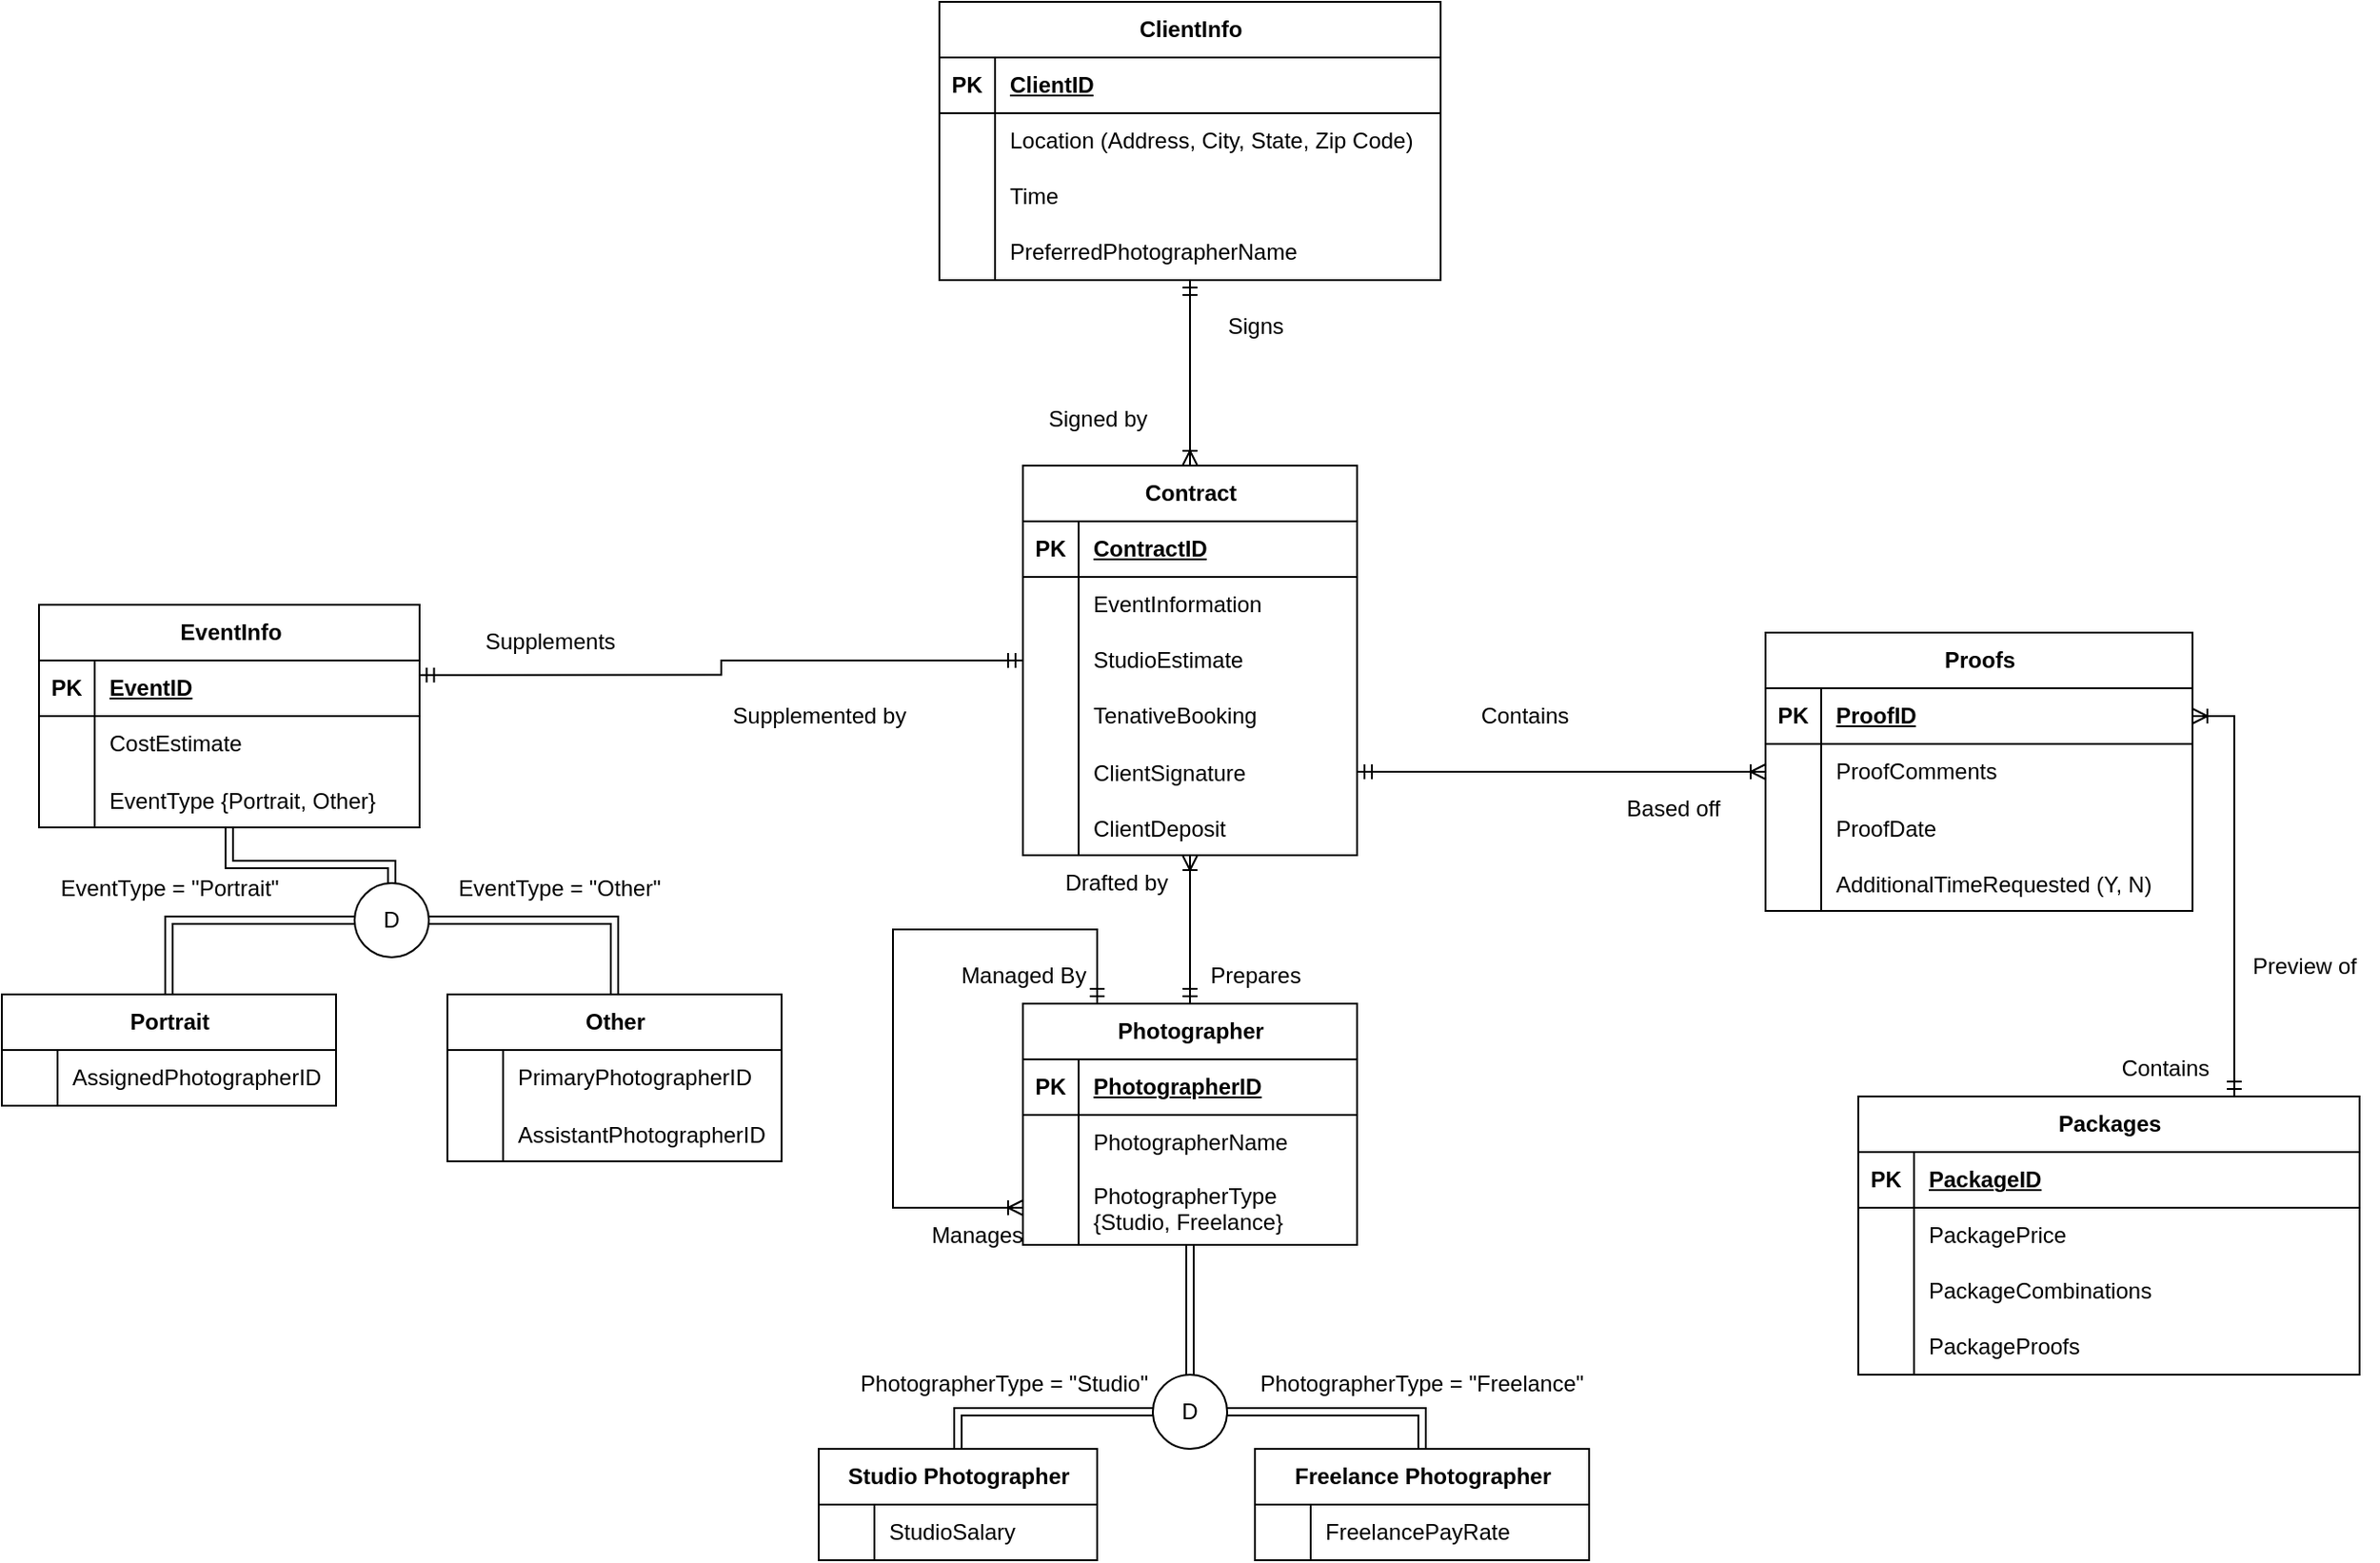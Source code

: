 <mxfile version="22.0.8" type="device">
  <diagram id="R2lEEEUBdFMjLlhIrx00" name="Page-1">
    <mxGraphModel dx="1644" dy="470" grid="1" gridSize="10" guides="1" tooltips="1" connect="1" arrows="1" fold="1" page="1" pageScale="1" pageWidth="850" pageHeight="1100" math="0" shadow="0" extFonts="Permanent Marker^https://fonts.googleapis.com/css?family=Permanent+Marker">
      <root>
        <mxCell id="0" />
        <mxCell id="1" parent="0" />
        <mxCell id="fItaYnW44eBXd6MHETci-73" style="edgeStyle=orthogonalEdgeStyle;rounded=0;orthogonalLoop=1;jettySize=auto;html=1;startArrow=ERmandOne;startFill=0;endArrow=ERoneToMany;endFill=0;entryX=0.5;entryY=0;entryDx=0;entryDy=0;" parent="1" source="s_wbwFbU9WAqDMkrpEAG-1" target="McvcagBSjb_yQMTcvdrR-1" edge="1">
          <mxGeometry relative="1" as="geometry">
            <mxPoint x="300" y="220" as="targetPoint" />
          </mxGeometry>
        </mxCell>
        <mxCell id="s_wbwFbU9WAqDMkrpEAG-1" value="ClientInfo" style="shape=table;startSize=30;container=1;collapsible=1;childLayout=tableLayout;fixedRows=1;rowLines=0;fontStyle=1;align=center;resizeLast=1;html=1;" parent="1" vertex="1">
          <mxGeometry x="75" y="10" width="270" height="150" as="geometry" />
        </mxCell>
        <mxCell id="s_wbwFbU9WAqDMkrpEAG-2" value="" style="shape=tableRow;horizontal=0;startSize=0;swimlaneHead=0;swimlaneBody=0;fillColor=none;collapsible=0;dropTarget=0;points=[[0,0.5],[1,0.5]];portConstraint=eastwest;top=0;left=0;right=0;bottom=1;" parent="s_wbwFbU9WAqDMkrpEAG-1" vertex="1">
          <mxGeometry y="30" width="270" height="30" as="geometry" />
        </mxCell>
        <mxCell id="s_wbwFbU9WAqDMkrpEAG-3" value="PK" style="shape=partialRectangle;connectable=0;fillColor=none;top=0;left=0;bottom=0;right=0;fontStyle=1;overflow=hidden;whiteSpace=wrap;html=1;" parent="s_wbwFbU9WAqDMkrpEAG-2" vertex="1">
          <mxGeometry width="30" height="30" as="geometry">
            <mxRectangle width="30" height="30" as="alternateBounds" />
          </mxGeometry>
        </mxCell>
        <mxCell id="s_wbwFbU9WAqDMkrpEAG-4" value="ClientID" style="shape=partialRectangle;connectable=0;fillColor=none;top=0;left=0;bottom=0;right=0;align=left;spacingLeft=6;fontStyle=5;overflow=hidden;whiteSpace=wrap;html=1;" parent="s_wbwFbU9WAqDMkrpEAG-2" vertex="1">
          <mxGeometry x="30" width="240" height="30" as="geometry">
            <mxRectangle width="240" height="30" as="alternateBounds" />
          </mxGeometry>
        </mxCell>
        <mxCell id="s_wbwFbU9WAqDMkrpEAG-5" value="" style="shape=tableRow;horizontal=0;startSize=0;swimlaneHead=0;swimlaneBody=0;fillColor=none;collapsible=0;dropTarget=0;points=[[0,0.5],[1,0.5]];portConstraint=eastwest;top=0;left=0;right=0;bottom=0;" parent="s_wbwFbU9WAqDMkrpEAG-1" vertex="1">
          <mxGeometry y="60" width="270" height="30" as="geometry" />
        </mxCell>
        <mxCell id="s_wbwFbU9WAqDMkrpEAG-6" value="" style="shape=partialRectangle;connectable=0;fillColor=none;top=0;left=0;bottom=0;right=0;editable=1;overflow=hidden;whiteSpace=wrap;html=1;" parent="s_wbwFbU9WAqDMkrpEAG-5" vertex="1">
          <mxGeometry width="30" height="30" as="geometry">
            <mxRectangle width="30" height="30" as="alternateBounds" />
          </mxGeometry>
        </mxCell>
        <mxCell id="s_wbwFbU9WAqDMkrpEAG-7" value="Location (Address, City, State, Zip Code)" style="shape=partialRectangle;connectable=0;fillColor=none;top=0;left=0;bottom=0;right=0;align=left;spacingLeft=6;overflow=hidden;whiteSpace=wrap;html=1;" parent="s_wbwFbU9WAqDMkrpEAG-5" vertex="1">
          <mxGeometry x="30" width="240" height="30" as="geometry">
            <mxRectangle width="240" height="30" as="alternateBounds" />
          </mxGeometry>
        </mxCell>
        <mxCell id="s_wbwFbU9WAqDMkrpEAG-8" value="" style="shape=tableRow;horizontal=0;startSize=0;swimlaneHead=0;swimlaneBody=0;fillColor=none;collapsible=0;dropTarget=0;points=[[0,0.5],[1,0.5]];portConstraint=eastwest;top=0;left=0;right=0;bottom=0;" parent="s_wbwFbU9WAqDMkrpEAG-1" vertex="1">
          <mxGeometry y="90" width="270" height="30" as="geometry" />
        </mxCell>
        <mxCell id="s_wbwFbU9WAqDMkrpEAG-9" value="" style="shape=partialRectangle;connectable=0;fillColor=none;top=0;left=0;bottom=0;right=0;editable=1;overflow=hidden;whiteSpace=wrap;html=1;" parent="s_wbwFbU9WAqDMkrpEAG-8" vertex="1">
          <mxGeometry width="30" height="30" as="geometry">
            <mxRectangle width="30" height="30" as="alternateBounds" />
          </mxGeometry>
        </mxCell>
        <mxCell id="s_wbwFbU9WAqDMkrpEAG-10" value="Time" style="shape=partialRectangle;connectable=0;fillColor=none;top=0;left=0;bottom=0;right=0;align=left;spacingLeft=6;overflow=hidden;whiteSpace=wrap;html=1;" parent="s_wbwFbU9WAqDMkrpEAG-8" vertex="1">
          <mxGeometry x="30" width="240" height="30" as="geometry">
            <mxRectangle width="240" height="30" as="alternateBounds" />
          </mxGeometry>
        </mxCell>
        <mxCell id="s_wbwFbU9WAqDMkrpEAG-11" value="" style="shape=tableRow;horizontal=0;startSize=0;swimlaneHead=0;swimlaneBody=0;fillColor=none;collapsible=0;dropTarget=0;points=[[0,0.5],[1,0.5]];portConstraint=eastwest;top=0;left=0;right=0;bottom=0;" parent="s_wbwFbU9WAqDMkrpEAG-1" vertex="1">
          <mxGeometry y="120" width="270" height="30" as="geometry" />
        </mxCell>
        <mxCell id="s_wbwFbU9WAqDMkrpEAG-12" value="" style="shape=partialRectangle;connectable=0;fillColor=none;top=0;left=0;bottom=0;right=0;editable=1;overflow=hidden;whiteSpace=wrap;html=1;" parent="s_wbwFbU9WAqDMkrpEAG-11" vertex="1">
          <mxGeometry width="30" height="30" as="geometry">
            <mxRectangle width="30" height="30" as="alternateBounds" />
          </mxGeometry>
        </mxCell>
        <mxCell id="s_wbwFbU9WAqDMkrpEAG-13" value="PreferredPhotographerName" style="shape=partialRectangle;connectable=0;fillColor=none;top=0;left=0;bottom=0;right=0;align=left;spacingLeft=6;overflow=hidden;whiteSpace=wrap;html=1;" parent="s_wbwFbU9WAqDMkrpEAG-11" vertex="1">
          <mxGeometry x="30" width="240" height="30" as="geometry">
            <mxRectangle width="240" height="30" as="alternateBounds" />
          </mxGeometry>
        </mxCell>
        <mxCell id="fItaYnW44eBXd6MHETci-54" style="edgeStyle=orthogonalEdgeStyle;rounded=0;orthogonalLoop=1;jettySize=auto;html=1;entryX=0.5;entryY=0;entryDx=0;entryDy=0;shape=link;" parent="1" source="s_wbwFbU9WAqDMkrpEAG-14" target="fItaYnW44eBXd6MHETci-52" edge="1">
          <mxGeometry relative="1" as="geometry" />
        </mxCell>
        <mxCell id="fItaYnW44eBXd6MHETci-72" style="edgeStyle=orthogonalEdgeStyle;rounded=0;orthogonalLoop=1;jettySize=auto;html=1;exitX=0.5;exitY=0;exitDx=0;exitDy=0;entryX=0.5;entryY=1;entryDx=0;entryDy=0;startArrow=ERmandOne;startFill=0;endArrow=ERoneToMany;endFill=0;" parent="1" source="s_wbwFbU9WAqDMkrpEAG-14" edge="1">
          <mxGeometry relative="1" as="geometry">
            <mxPoint x="210" y="470" as="targetPoint" />
          </mxGeometry>
        </mxCell>
        <mxCell id="s_wbwFbU9WAqDMkrpEAG-14" value="Photographer" style="shape=table;startSize=30;container=1;collapsible=1;childLayout=tableLayout;fixedRows=1;rowLines=0;fontStyle=1;align=center;resizeLast=1;html=1;" parent="1" vertex="1">
          <mxGeometry x="120" y="550" width="180" height="130" as="geometry" />
        </mxCell>
        <mxCell id="s_wbwFbU9WAqDMkrpEAG-15" value="" style="shape=tableRow;horizontal=0;startSize=0;swimlaneHead=0;swimlaneBody=0;fillColor=none;collapsible=0;dropTarget=0;points=[[0,0.5],[1,0.5]];portConstraint=eastwest;top=0;left=0;right=0;bottom=1;" parent="s_wbwFbU9WAqDMkrpEAG-14" vertex="1">
          <mxGeometry y="30" width="180" height="30" as="geometry" />
        </mxCell>
        <mxCell id="s_wbwFbU9WAqDMkrpEAG-16" value="PK" style="shape=partialRectangle;connectable=0;fillColor=none;top=0;left=0;bottom=0;right=0;fontStyle=1;overflow=hidden;whiteSpace=wrap;html=1;" parent="s_wbwFbU9WAqDMkrpEAG-15" vertex="1">
          <mxGeometry width="30" height="30" as="geometry">
            <mxRectangle width="30" height="30" as="alternateBounds" />
          </mxGeometry>
        </mxCell>
        <mxCell id="s_wbwFbU9WAqDMkrpEAG-17" value="PhotographerID" style="shape=partialRectangle;connectable=0;fillColor=none;top=0;left=0;bottom=0;right=0;align=left;spacingLeft=6;fontStyle=5;overflow=hidden;whiteSpace=wrap;html=1;" parent="s_wbwFbU9WAqDMkrpEAG-15" vertex="1">
          <mxGeometry x="30" width="150" height="30" as="geometry">
            <mxRectangle width="150" height="30" as="alternateBounds" />
          </mxGeometry>
        </mxCell>
        <mxCell id="s_wbwFbU9WAqDMkrpEAG-18" value="" style="shape=tableRow;horizontal=0;startSize=0;swimlaneHead=0;swimlaneBody=0;fillColor=none;collapsible=0;dropTarget=0;points=[[0,0.5],[1,0.5]];portConstraint=eastwest;top=0;left=0;right=0;bottom=0;" parent="s_wbwFbU9WAqDMkrpEAG-14" vertex="1">
          <mxGeometry y="60" width="180" height="30" as="geometry" />
        </mxCell>
        <mxCell id="s_wbwFbU9WAqDMkrpEAG-19" value="" style="shape=partialRectangle;connectable=0;fillColor=none;top=0;left=0;bottom=0;right=0;editable=1;overflow=hidden;whiteSpace=wrap;html=1;" parent="s_wbwFbU9WAqDMkrpEAG-18" vertex="1">
          <mxGeometry width="30" height="30" as="geometry">
            <mxRectangle width="30" height="30" as="alternateBounds" />
          </mxGeometry>
        </mxCell>
        <mxCell id="s_wbwFbU9WAqDMkrpEAG-20" value="PhotographerName" style="shape=partialRectangle;connectable=0;fillColor=none;top=0;left=0;bottom=0;right=0;align=left;spacingLeft=6;overflow=hidden;whiteSpace=wrap;html=1;" parent="s_wbwFbU9WAqDMkrpEAG-18" vertex="1">
          <mxGeometry x="30" width="150" height="30" as="geometry">
            <mxRectangle width="150" height="30" as="alternateBounds" />
          </mxGeometry>
        </mxCell>
        <mxCell id="fItaYnW44eBXd6MHETci-49" value="" style="shape=tableRow;horizontal=0;startSize=0;swimlaneHead=0;swimlaneBody=0;fillColor=none;collapsible=0;dropTarget=0;points=[[0,0.5],[1,0.5]];portConstraint=eastwest;top=0;left=0;right=0;bottom=0;" parent="s_wbwFbU9WAqDMkrpEAG-14" vertex="1">
          <mxGeometry y="90" width="180" height="40" as="geometry" />
        </mxCell>
        <mxCell id="fItaYnW44eBXd6MHETci-50" value="" style="shape=partialRectangle;connectable=0;fillColor=none;top=0;left=0;bottom=0;right=0;editable=1;overflow=hidden;" parent="fItaYnW44eBXd6MHETci-49" vertex="1">
          <mxGeometry width="30" height="40" as="geometry">
            <mxRectangle width="30" height="40" as="alternateBounds" />
          </mxGeometry>
        </mxCell>
        <mxCell id="fItaYnW44eBXd6MHETci-51" value="PhotographerType &#xa;{Studio, Freelance}" style="shape=partialRectangle;connectable=0;fillColor=none;top=0;left=0;bottom=0;right=0;align=left;spacingLeft=6;overflow=hidden;" parent="fItaYnW44eBXd6MHETci-49" vertex="1">
          <mxGeometry x="30" width="150" height="40" as="geometry">
            <mxRectangle width="150" height="40" as="alternateBounds" />
          </mxGeometry>
        </mxCell>
        <mxCell id="fItaYnW44eBXd6MHETci-68" style="edgeStyle=orthogonalEdgeStyle;rounded=0;orthogonalLoop=1;jettySize=auto;html=1;entryX=0;entryY=0.5;entryDx=0;entryDy=0;startArrow=ERmandOne;startFill=0;endArrow=ERoneToMany;endFill=0;" parent="s_wbwFbU9WAqDMkrpEAG-14" target="fItaYnW44eBXd6MHETci-49" edge="1">
          <mxGeometry relative="1" as="geometry">
            <mxPoint x="40" as="sourcePoint" />
            <Array as="points">
              <mxPoint x="40" />
              <mxPoint x="40" y="-40" />
              <mxPoint x="-70" y="-40" />
              <mxPoint x="-70" y="110" />
            </Array>
          </mxGeometry>
        </mxCell>
        <mxCell id="s_wbwFbU9WAqDMkrpEAG-27" value="Freelance Photographer" style="shape=table;startSize=30;container=1;collapsible=1;childLayout=tableLayout;fixedRows=1;rowLines=0;fontStyle=1;align=center;resizeLast=1;html=1;" parent="1" vertex="1">
          <mxGeometry x="245" y="790" width="180" height="60" as="geometry" />
        </mxCell>
        <mxCell id="s_wbwFbU9WAqDMkrpEAG-31" value="" style="shape=tableRow;horizontal=0;startSize=0;swimlaneHead=0;swimlaneBody=0;fillColor=none;collapsible=0;dropTarget=0;points=[[0,0.5],[1,0.5]];portConstraint=eastwest;top=0;left=0;right=0;bottom=0;" parent="s_wbwFbU9WAqDMkrpEAG-27" vertex="1">
          <mxGeometry y="30" width="180" height="30" as="geometry" />
        </mxCell>
        <mxCell id="s_wbwFbU9WAqDMkrpEAG-32" value="" style="shape=partialRectangle;connectable=0;fillColor=none;top=0;left=0;bottom=0;right=0;editable=1;overflow=hidden;whiteSpace=wrap;html=1;" parent="s_wbwFbU9WAqDMkrpEAG-31" vertex="1">
          <mxGeometry width="30" height="30" as="geometry">
            <mxRectangle width="30" height="30" as="alternateBounds" />
          </mxGeometry>
        </mxCell>
        <mxCell id="s_wbwFbU9WAqDMkrpEAG-33" value="FreelancePayRate" style="shape=partialRectangle;connectable=0;fillColor=none;top=0;left=0;bottom=0;right=0;align=left;spacingLeft=6;overflow=hidden;whiteSpace=wrap;html=1;" parent="s_wbwFbU9WAqDMkrpEAG-31" vertex="1">
          <mxGeometry x="30" width="150" height="30" as="geometry">
            <mxRectangle width="150" height="30" as="alternateBounds" />
          </mxGeometry>
        </mxCell>
        <mxCell id="fItaYnW44eBXd6MHETci-65" style="edgeStyle=orthogonalEdgeStyle;rounded=0;orthogonalLoop=1;jettySize=auto;html=1;entryX=0.5;entryY=0;entryDx=0;entryDy=0;shape=link;" parent="1" source="s_wbwFbU9WAqDMkrpEAG-34" target="fItaYnW44eBXd6MHETci-60" edge="1">
          <mxGeometry relative="1" as="geometry" />
        </mxCell>
        <mxCell id="s_wbwFbU9WAqDMkrpEAG-34" value="EventInfo" style="shape=table;startSize=30;container=1;collapsible=1;childLayout=tableLayout;fixedRows=1;rowLines=0;fontStyle=1;align=center;resizeLast=1;html=1;" parent="1" vertex="1">
          <mxGeometry x="-410" y="335" width="205" height="120" as="geometry" />
        </mxCell>
        <mxCell id="s_wbwFbU9WAqDMkrpEAG-35" value="" style="shape=tableRow;horizontal=0;startSize=0;swimlaneHead=0;swimlaneBody=0;fillColor=none;collapsible=0;dropTarget=0;points=[[0,0.5],[1,0.5]];portConstraint=eastwest;top=0;left=0;right=0;bottom=1;" parent="s_wbwFbU9WAqDMkrpEAG-34" vertex="1">
          <mxGeometry y="30" width="205" height="30" as="geometry" />
        </mxCell>
        <mxCell id="s_wbwFbU9WAqDMkrpEAG-36" value="PK" style="shape=partialRectangle;connectable=0;fillColor=none;top=0;left=0;bottom=0;right=0;fontStyle=1;overflow=hidden;whiteSpace=wrap;html=1;" parent="s_wbwFbU9WAqDMkrpEAG-35" vertex="1">
          <mxGeometry width="30" height="30" as="geometry">
            <mxRectangle width="30" height="30" as="alternateBounds" />
          </mxGeometry>
        </mxCell>
        <mxCell id="s_wbwFbU9WAqDMkrpEAG-37" value="EventID" style="shape=partialRectangle;connectable=0;fillColor=none;top=0;left=0;bottom=0;right=0;align=left;spacingLeft=6;fontStyle=5;overflow=hidden;whiteSpace=wrap;html=1;" parent="s_wbwFbU9WAqDMkrpEAG-35" vertex="1">
          <mxGeometry x="30" width="175" height="30" as="geometry">
            <mxRectangle width="175" height="30" as="alternateBounds" />
          </mxGeometry>
        </mxCell>
        <mxCell id="s_wbwFbU9WAqDMkrpEAG-38" value="" style="shape=tableRow;horizontal=0;startSize=0;swimlaneHead=0;swimlaneBody=0;fillColor=none;collapsible=0;dropTarget=0;points=[[0,0.5],[1,0.5]];portConstraint=eastwest;top=0;left=0;right=0;bottom=0;" parent="s_wbwFbU9WAqDMkrpEAG-34" vertex="1">
          <mxGeometry y="60" width="205" height="30" as="geometry" />
        </mxCell>
        <mxCell id="s_wbwFbU9WAqDMkrpEAG-39" value="" style="shape=partialRectangle;connectable=0;fillColor=none;top=0;left=0;bottom=0;right=0;editable=1;overflow=hidden;whiteSpace=wrap;html=1;" parent="s_wbwFbU9WAqDMkrpEAG-38" vertex="1">
          <mxGeometry width="30" height="30" as="geometry">
            <mxRectangle width="30" height="30" as="alternateBounds" />
          </mxGeometry>
        </mxCell>
        <mxCell id="s_wbwFbU9WAqDMkrpEAG-40" value="CostEstimate" style="shape=partialRectangle;connectable=0;fillColor=none;top=0;left=0;bottom=0;right=0;align=left;spacingLeft=6;overflow=hidden;whiteSpace=wrap;html=1;" parent="s_wbwFbU9WAqDMkrpEAG-38" vertex="1">
          <mxGeometry x="30" width="175" height="30" as="geometry">
            <mxRectangle width="175" height="30" as="alternateBounds" />
          </mxGeometry>
        </mxCell>
        <mxCell id="fItaYnW44eBXd6MHETci-31" value="" style="shape=tableRow;horizontal=0;startSize=0;swimlaneHead=0;swimlaneBody=0;fillColor=none;collapsible=0;dropTarget=0;points=[[0,0.5],[1,0.5]];portConstraint=eastwest;top=0;left=0;right=0;bottom=0;" parent="s_wbwFbU9WAqDMkrpEAG-34" vertex="1">
          <mxGeometry y="90" width="205" height="30" as="geometry" />
        </mxCell>
        <mxCell id="fItaYnW44eBXd6MHETci-32" value="" style="shape=partialRectangle;connectable=0;fillColor=none;top=0;left=0;bottom=0;right=0;editable=1;overflow=hidden;" parent="fItaYnW44eBXd6MHETci-31" vertex="1">
          <mxGeometry width="30" height="30" as="geometry">
            <mxRectangle width="30" height="30" as="alternateBounds" />
          </mxGeometry>
        </mxCell>
        <mxCell id="fItaYnW44eBXd6MHETci-33" value="EventType {Portrait, Other}" style="shape=partialRectangle;connectable=0;fillColor=none;top=0;left=0;bottom=0;right=0;align=left;spacingLeft=6;overflow=hidden;" parent="fItaYnW44eBXd6MHETci-31" vertex="1">
          <mxGeometry x="30" width="175" height="30" as="geometry">
            <mxRectangle width="175" height="30" as="alternateBounds" />
          </mxGeometry>
        </mxCell>
        <mxCell id="s_wbwFbU9WAqDMkrpEAG-47" value="Packages" style="shape=table;startSize=30;container=1;collapsible=1;childLayout=tableLayout;fixedRows=1;rowLines=0;fontStyle=1;align=center;resizeLast=1;html=1;" parent="1" vertex="1">
          <mxGeometry x="570" y="600" width="270" height="150" as="geometry" />
        </mxCell>
        <mxCell id="s_wbwFbU9WAqDMkrpEAG-48" value="" style="shape=tableRow;horizontal=0;startSize=0;swimlaneHead=0;swimlaneBody=0;fillColor=none;collapsible=0;dropTarget=0;points=[[0,0.5],[1,0.5]];portConstraint=eastwest;top=0;left=0;right=0;bottom=1;" parent="s_wbwFbU9WAqDMkrpEAG-47" vertex="1">
          <mxGeometry y="30" width="270" height="30" as="geometry" />
        </mxCell>
        <mxCell id="s_wbwFbU9WAqDMkrpEAG-49" value="PK" style="shape=partialRectangle;connectable=0;fillColor=none;top=0;left=0;bottom=0;right=0;fontStyle=1;overflow=hidden;whiteSpace=wrap;html=1;" parent="s_wbwFbU9WAqDMkrpEAG-48" vertex="1">
          <mxGeometry width="30" height="30" as="geometry">
            <mxRectangle width="30" height="30" as="alternateBounds" />
          </mxGeometry>
        </mxCell>
        <mxCell id="s_wbwFbU9WAqDMkrpEAG-50" value="PackageID" style="shape=partialRectangle;connectable=0;fillColor=none;top=0;left=0;bottom=0;right=0;align=left;spacingLeft=6;fontStyle=5;overflow=hidden;whiteSpace=wrap;html=1;" parent="s_wbwFbU9WAqDMkrpEAG-48" vertex="1">
          <mxGeometry x="30" width="240" height="30" as="geometry">
            <mxRectangle width="240" height="30" as="alternateBounds" />
          </mxGeometry>
        </mxCell>
        <mxCell id="s_wbwFbU9WAqDMkrpEAG-51" value="" style="shape=tableRow;horizontal=0;startSize=0;swimlaneHead=0;swimlaneBody=0;fillColor=none;collapsible=0;dropTarget=0;points=[[0,0.5],[1,0.5]];portConstraint=eastwest;top=0;left=0;right=0;bottom=0;" parent="s_wbwFbU9WAqDMkrpEAG-47" vertex="1">
          <mxGeometry y="60" width="270" height="30" as="geometry" />
        </mxCell>
        <mxCell id="s_wbwFbU9WAqDMkrpEAG-52" value="" style="shape=partialRectangle;connectable=0;fillColor=none;top=0;left=0;bottom=0;right=0;editable=1;overflow=hidden;whiteSpace=wrap;html=1;" parent="s_wbwFbU9WAqDMkrpEAG-51" vertex="1">
          <mxGeometry width="30" height="30" as="geometry">
            <mxRectangle width="30" height="30" as="alternateBounds" />
          </mxGeometry>
        </mxCell>
        <mxCell id="s_wbwFbU9WAqDMkrpEAG-53" value="PackagePrice" style="shape=partialRectangle;connectable=0;fillColor=none;top=0;left=0;bottom=0;right=0;align=left;spacingLeft=6;overflow=hidden;whiteSpace=wrap;html=1;" parent="s_wbwFbU9WAqDMkrpEAG-51" vertex="1">
          <mxGeometry x="30" width="240" height="30" as="geometry">
            <mxRectangle width="240" height="30" as="alternateBounds" />
          </mxGeometry>
        </mxCell>
        <mxCell id="s_wbwFbU9WAqDMkrpEAG-54" value="" style="shape=tableRow;horizontal=0;startSize=0;swimlaneHead=0;swimlaneBody=0;fillColor=none;collapsible=0;dropTarget=0;points=[[0,0.5],[1,0.5]];portConstraint=eastwest;top=0;left=0;right=0;bottom=0;" parent="s_wbwFbU9WAqDMkrpEAG-47" vertex="1">
          <mxGeometry y="90" width="270" height="30" as="geometry" />
        </mxCell>
        <mxCell id="s_wbwFbU9WAqDMkrpEAG-55" value="" style="shape=partialRectangle;connectable=0;fillColor=none;top=0;left=0;bottom=0;right=0;editable=1;overflow=hidden;whiteSpace=wrap;html=1;" parent="s_wbwFbU9WAqDMkrpEAG-54" vertex="1">
          <mxGeometry width="30" height="30" as="geometry">
            <mxRectangle width="30" height="30" as="alternateBounds" />
          </mxGeometry>
        </mxCell>
        <mxCell id="s_wbwFbU9WAqDMkrpEAG-56" value="PackageCombinations" style="shape=partialRectangle;connectable=0;fillColor=none;top=0;left=0;bottom=0;right=0;align=left;spacingLeft=6;overflow=hidden;whiteSpace=wrap;html=1;" parent="s_wbwFbU9WAqDMkrpEAG-54" vertex="1">
          <mxGeometry x="30" width="240" height="30" as="geometry">
            <mxRectangle width="240" height="30" as="alternateBounds" />
          </mxGeometry>
        </mxCell>
        <mxCell id="s_wbwFbU9WAqDMkrpEAG-57" value="" style="shape=tableRow;horizontal=0;startSize=0;swimlaneHead=0;swimlaneBody=0;fillColor=none;collapsible=0;dropTarget=0;points=[[0,0.5],[1,0.5]];portConstraint=eastwest;top=0;left=0;right=0;bottom=0;" parent="s_wbwFbU9WAqDMkrpEAG-47" vertex="1">
          <mxGeometry y="120" width="270" height="30" as="geometry" />
        </mxCell>
        <mxCell id="s_wbwFbU9WAqDMkrpEAG-58" value="" style="shape=partialRectangle;connectable=0;fillColor=none;top=0;left=0;bottom=0;right=0;editable=1;overflow=hidden;whiteSpace=wrap;html=1;" parent="s_wbwFbU9WAqDMkrpEAG-57" vertex="1">
          <mxGeometry width="30" height="30" as="geometry">
            <mxRectangle width="30" height="30" as="alternateBounds" />
          </mxGeometry>
        </mxCell>
        <mxCell id="s_wbwFbU9WAqDMkrpEAG-59" value="PackageProofs" style="shape=partialRectangle;connectable=0;fillColor=none;top=0;left=0;bottom=0;right=0;align=left;spacingLeft=6;overflow=hidden;whiteSpace=wrap;html=1;" parent="s_wbwFbU9WAqDMkrpEAG-57" vertex="1">
          <mxGeometry x="30" width="240" height="30" as="geometry">
            <mxRectangle width="240" height="30" as="alternateBounds" />
          </mxGeometry>
        </mxCell>
        <mxCell id="SHBt1yKfauYDe18DvaVs-1" value="Studio Photographer" style="shape=table;startSize=30;container=1;collapsible=1;childLayout=tableLayout;fixedRows=1;rowLines=0;fontStyle=1;align=center;resizeLast=1;html=1;" parent="1" vertex="1">
          <mxGeometry x="10" y="790" width="150" height="60" as="geometry" />
        </mxCell>
        <mxCell id="SHBt1yKfauYDe18DvaVs-2" value="" style="shape=tableRow;horizontal=0;startSize=0;swimlaneHead=0;swimlaneBody=0;fillColor=none;collapsible=0;dropTarget=0;points=[[0,0.5],[1,0.5]];portConstraint=eastwest;top=0;left=0;right=0;bottom=0;" parent="SHBt1yKfauYDe18DvaVs-1" vertex="1">
          <mxGeometry y="30" width="150" height="30" as="geometry" />
        </mxCell>
        <mxCell id="SHBt1yKfauYDe18DvaVs-3" value="" style="shape=partialRectangle;connectable=0;fillColor=none;top=0;left=0;bottom=0;right=0;editable=1;overflow=hidden;whiteSpace=wrap;html=1;" parent="SHBt1yKfauYDe18DvaVs-2" vertex="1">
          <mxGeometry width="30" height="30" as="geometry">
            <mxRectangle width="30" height="30" as="alternateBounds" />
          </mxGeometry>
        </mxCell>
        <mxCell id="SHBt1yKfauYDe18DvaVs-4" value="StudioSalary" style="shape=partialRectangle;connectable=0;fillColor=none;top=0;left=0;bottom=0;right=0;align=left;spacingLeft=6;overflow=hidden;whiteSpace=wrap;html=1;" parent="SHBt1yKfauYDe18DvaVs-2" vertex="1">
          <mxGeometry x="30" width="120" height="30" as="geometry">
            <mxRectangle width="120" height="30" as="alternateBounds" />
          </mxGeometry>
        </mxCell>
        <mxCell id="fItaYnW44eBXd6MHETci-1" value="Proofs" style="shape=table;startSize=30;container=1;collapsible=1;childLayout=tableLayout;fixedRows=1;rowLines=0;fontStyle=1;align=center;resizeLast=1;html=1;" parent="1" vertex="1">
          <mxGeometry x="520" y="350" width="230" height="150" as="geometry" />
        </mxCell>
        <mxCell id="fItaYnW44eBXd6MHETci-2" value="" style="shape=tableRow;horizontal=0;startSize=0;swimlaneHead=0;swimlaneBody=0;fillColor=none;collapsible=0;dropTarget=0;points=[[0,0.5],[1,0.5]];portConstraint=eastwest;top=0;left=0;right=0;bottom=1;" parent="fItaYnW44eBXd6MHETci-1" vertex="1">
          <mxGeometry y="30" width="230" height="30" as="geometry" />
        </mxCell>
        <mxCell id="fItaYnW44eBXd6MHETci-3" value="PK" style="shape=partialRectangle;connectable=0;fillColor=none;top=0;left=0;bottom=0;right=0;fontStyle=1;overflow=hidden;whiteSpace=wrap;html=1;" parent="fItaYnW44eBXd6MHETci-2" vertex="1">
          <mxGeometry width="30" height="30" as="geometry">
            <mxRectangle width="30" height="30" as="alternateBounds" />
          </mxGeometry>
        </mxCell>
        <mxCell id="fItaYnW44eBXd6MHETci-4" value="ProofID" style="shape=partialRectangle;connectable=0;fillColor=none;top=0;left=0;bottom=0;right=0;align=left;spacingLeft=6;fontStyle=5;overflow=hidden;whiteSpace=wrap;html=1;" parent="fItaYnW44eBXd6MHETci-2" vertex="1">
          <mxGeometry x="30" width="200" height="30" as="geometry">
            <mxRectangle width="200" height="30" as="alternateBounds" />
          </mxGeometry>
        </mxCell>
        <mxCell id="fItaYnW44eBXd6MHETci-11" value="" style="shape=tableRow;horizontal=0;startSize=0;swimlaneHead=0;swimlaneBody=0;fillColor=none;collapsible=0;dropTarget=0;points=[[0,0.5],[1,0.5]];portConstraint=eastwest;top=0;left=0;right=0;bottom=0;" parent="fItaYnW44eBXd6MHETci-1" vertex="1">
          <mxGeometry y="60" width="230" height="30" as="geometry" />
        </mxCell>
        <mxCell id="fItaYnW44eBXd6MHETci-12" value="" style="shape=partialRectangle;connectable=0;fillColor=none;top=0;left=0;bottom=0;right=0;editable=1;overflow=hidden;whiteSpace=wrap;html=1;" parent="fItaYnW44eBXd6MHETci-11" vertex="1">
          <mxGeometry width="30" height="30" as="geometry">
            <mxRectangle width="30" height="30" as="alternateBounds" />
          </mxGeometry>
        </mxCell>
        <mxCell id="fItaYnW44eBXd6MHETci-13" value="ProofComments" style="shape=partialRectangle;connectable=0;fillColor=none;top=0;left=0;bottom=0;right=0;align=left;spacingLeft=6;overflow=hidden;whiteSpace=wrap;html=1;" parent="fItaYnW44eBXd6MHETci-11" vertex="1">
          <mxGeometry x="30" width="200" height="30" as="geometry">
            <mxRectangle width="200" height="30" as="alternateBounds" />
          </mxGeometry>
        </mxCell>
        <mxCell id="fItaYnW44eBXd6MHETci-106" value="" style="shape=tableRow;horizontal=0;startSize=0;swimlaneHead=0;swimlaneBody=0;fillColor=none;collapsible=0;dropTarget=0;points=[[0,0.5],[1,0.5]];portConstraint=eastwest;top=0;left=0;right=0;bottom=0;" parent="fItaYnW44eBXd6MHETci-1" vertex="1">
          <mxGeometry y="90" width="230" height="30" as="geometry" />
        </mxCell>
        <mxCell id="fItaYnW44eBXd6MHETci-107" value="" style="shape=partialRectangle;connectable=0;fillColor=none;top=0;left=0;bottom=0;right=0;editable=1;overflow=hidden;" parent="fItaYnW44eBXd6MHETci-106" vertex="1">
          <mxGeometry width="30" height="30" as="geometry">
            <mxRectangle width="30" height="30" as="alternateBounds" />
          </mxGeometry>
        </mxCell>
        <mxCell id="fItaYnW44eBXd6MHETci-108" value="ProofDate" style="shape=partialRectangle;connectable=0;fillColor=none;top=0;left=0;bottom=0;right=0;align=left;spacingLeft=6;overflow=hidden;" parent="fItaYnW44eBXd6MHETci-106" vertex="1">
          <mxGeometry x="30" width="200" height="30" as="geometry">
            <mxRectangle width="200" height="30" as="alternateBounds" />
          </mxGeometry>
        </mxCell>
        <mxCell id="fItaYnW44eBXd6MHETci-109" value="" style="shape=tableRow;horizontal=0;startSize=0;swimlaneHead=0;swimlaneBody=0;fillColor=none;collapsible=0;dropTarget=0;points=[[0,0.5],[1,0.5]];portConstraint=eastwest;top=0;left=0;right=0;bottom=0;" parent="fItaYnW44eBXd6MHETci-1" vertex="1">
          <mxGeometry y="120" width="230" height="30" as="geometry" />
        </mxCell>
        <mxCell id="fItaYnW44eBXd6MHETci-110" value="" style="shape=partialRectangle;connectable=0;fillColor=none;top=0;left=0;bottom=0;right=0;editable=1;overflow=hidden;" parent="fItaYnW44eBXd6MHETci-109" vertex="1">
          <mxGeometry width="30" height="30" as="geometry">
            <mxRectangle width="30" height="30" as="alternateBounds" />
          </mxGeometry>
        </mxCell>
        <mxCell id="fItaYnW44eBXd6MHETci-111" value="AdditionalTimeRequested (Y, N)" style="shape=partialRectangle;connectable=0;fillColor=none;top=0;left=0;bottom=0;right=0;align=left;spacingLeft=6;overflow=hidden;" parent="fItaYnW44eBXd6MHETci-109" vertex="1">
          <mxGeometry x="30" width="200" height="30" as="geometry">
            <mxRectangle width="200" height="30" as="alternateBounds" />
          </mxGeometry>
        </mxCell>
        <mxCell id="fItaYnW44eBXd6MHETci-38" value="Portrait" style="shape=table;startSize=30;container=1;collapsible=1;childLayout=tableLayout;fixedRows=1;rowLines=0;fontStyle=1;align=center;resizeLast=1;html=1;" parent="1" vertex="1">
          <mxGeometry x="-430" y="545" width="180" height="60" as="geometry" />
        </mxCell>
        <mxCell id="fItaYnW44eBXd6MHETci-39" value="" style="shape=tableRow;horizontal=0;startSize=0;swimlaneHead=0;swimlaneBody=0;fillColor=none;collapsible=0;dropTarget=0;points=[[0,0.5],[1,0.5]];portConstraint=eastwest;top=0;left=0;right=0;bottom=0;" parent="fItaYnW44eBXd6MHETci-38" vertex="1">
          <mxGeometry y="30" width="180" height="30" as="geometry" />
        </mxCell>
        <mxCell id="fItaYnW44eBXd6MHETci-40" value="" style="shape=partialRectangle;connectable=0;fillColor=none;top=0;left=0;bottom=0;right=0;editable=1;overflow=hidden;whiteSpace=wrap;html=1;" parent="fItaYnW44eBXd6MHETci-39" vertex="1">
          <mxGeometry width="30" height="30" as="geometry">
            <mxRectangle width="30" height="30" as="alternateBounds" />
          </mxGeometry>
        </mxCell>
        <mxCell id="fItaYnW44eBXd6MHETci-41" value="AssignedPhotographerID" style="shape=partialRectangle;connectable=0;fillColor=none;top=0;left=0;bottom=0;right=0;align=left;spacingLeft=6;overflow=hidden;whiteSpace=wrap;html=1;" parent="fItaYnW44eBXd6MHETci-39" vertex="1">
          <mxGeometry x="30" width="150" height="30" as="geometry">
            <mxRectangle width="150" height="30" as="alternateBounds" />
          </mxGeometry>
        </mxCell>
        <mxCell id="fItaYnW44eBXd6MHETci-42" value="Other" style="shape=table;startSize=30;container=1;collapsible=1;childLayout=tableLayout;fixedRows=1;rowLines=0;fontStyle=1;align=center;resizeLast=1;html=1;" parent="1" vertex="1">
          <mxGeometry x="-190" y="545" width="180" height="90" as="geometry" />
        </mxCell>
        <mxCell id="fItaYnW44eBXd6MHETci-43" value="" style="shape=tableRow;horizontal=0;startSize=0;swimlaneHead=0;swimlaneBody=0;fillColor=none;collapsible=0;dropTarget=0;points=[[0,0.5],[1,0.5]];portConstraint=eastwest;top=0;left=0;right=0;bottom=0;" parent="fItaYnW44eBXd6MHETci-42" vertex="1">
          <mxGeometry y="30" width="180" height="30" as="geometry" />
        </mxCell>
        <mxCell id="fItaYnW44eBXd6MHETci-44" value="" style="shape=partialRectangle;connectable=0;fillColor=none;top=0;left=0;bottom=0;right=0;editable=1;overflow=hidden;whiteSpace=wrap;html=1;" parent="fItaYnW44eBXd6MHETci-43" vertex="1">
          <mxGeometry width="30" height="30" as="geometry">
            <mxRectangle width="30" height="30" as="alternateBounds" />
          </mxGeometry>
        </mxCell>
        <mxCell id="fItaYnW44eBXd6MHETci-45" value="PrimaryPhotographerID" style="shape=partialRectangle;connectable=0;fillColor=none;top=0;left=0;bottom=0;right=0;align=left;spacingLeft=6;overflow=hidden;whiteSpace=wrap;html=1;" parent="fItaYnW44eBXd6MHETci-43" vertex="1">
          <mxGeometry x="30" width="150" height="30" as="geometry">
            <mxRectangle width="150" height="30" as="alternateBounds" />
          </mxGeometry>
        </mxCell>
        <mxCell id="fItaYnW44eBXd6MHETci-46" value="" style="shape=tableRow;horizontal=0;startSize=0;swimlaneHead=0;swimlaneBody=0;fillColor=none;collapsible=0;dropTarget=0;points=[[0,0.5],[1,0.5]];portConstraint=eastwest;top=0;left=0;right=0;bottom=0;" parent="fItaYnW44eBXd6MHETci-42" vertex="1">
          <mxGeometry y="60" width="180" height="30" as="geometry" />
        </mxCell>
        <mxCell id="fItaYnW44eBXd6MHETci-47" value="" style="shape=partialRectangle;connectable=0;fillColor=none;top=0;left=0;bottom=0;right=0;editable=1;overflow=hidden;" parent="fItaYnW44eBXd6MHETci-46" vertex="1">
          <mxGeometry width="30" height="30" as="geometry">
            <mxRectangle width="30" height="30" as="alternateBounds" />
          </mxGeometry>
        </mxCell>
        <mxCell id="fItaYnW44eBXd6MHETci-48" value="AssistantPhotographerID" style="shape=partialRectangle;connectable=0;fillColor=none;top=0;left=0;bottom=0;right=0;align=left;spacingLeft=6;overflow=hidden;" parent="fItaYnW44eBXd6MHETci-46" vertex="1">
          <mxGeometry x="30" width="150" height="30" as="geometry">
            <mxRectangle width="150" height="30" as="alternateBounds" />
          </mxGeometry>
        </mxCell>
        <mxCell id="fItaYnW44eBXd6MHETci-55" style="edgeStyle=orthogonalEdgeStyle;rounded=0;orthogonalLoop=1;jettySize=auto;html=1;exitX=1;exitY=0.5;exitDx=0;exitDy=0;entryX=0.5;entryY=0;entryDx=0;entryDy=0;shape=link;" parent="1" source="fItaYnW44eBXd6MHETci-52" target="s_wbwFbU9WAqDMkrpEAG-27" edge="1">
          <mxGeometry relative="1" as="geometry" />
        </mxCell>
        <mxCell id="fItaYnW44eBXd6MHETci-56" style="edgeStyle=orthogonalEdgeStyle;rounded=0;orthogonalLoop=1;jettySize=auto;html=1;exitX=0;exitY=0.5;exitDx=0;exitDy=0;entryX=0.5;entryY=0;entryDx=0;entryDy=0;shape=link;" parent="1" source="fItaYnW44eBXd6MHETci-52" target="SHBt1yKfauYDe18DvaVs-1" edge="1">
          <mxGeometry relative="1" as="geometry" />
        </mxCell>
        <mxCell id="fItaYnW44eBXd6MHETci-52" value="D" style="ellipse;whiteSpace=wrap;html=1;aspect=fixed;" parent="1" vertex="1">
          <mxGeometry x="190" y="750" width="40" height="40" as="geometry" />
        </mxCell>
        <mxCell id="fItaYnW44eBXd6MHETci-57" value="PhotographerType = &quot;Studio&quot;" style="text;html=1;strokeColor=none;fillColor=none;align=center;verticalAlign=middle;whiteSpace=wrap;rounded=0;" parent="1" vertex="1">
          <mxGeometry x="30" y="740" width="160" height="30" as="geometry" />
        </mxCell>
        <mxCell id="fItaYnW44eBXd6MHETci-58" value="PhotographerType = &quot;Freelance&quot;" style="text;html=1;strokeColor=none;fillColor=none;align=center;verticalAlign=middle;whiteSpace=wrap;rounded=0;" parent="1" vertex="1">
          <mxGeometry x="235" y="740" width="200" height="30" as="geometry" />
        </mxCell>
        <mxCell id="fItaYnW44eBXd6MHETci-62" style="edgeStyle=orthogonalEdgeStyle;rounded=0;orthogonalLoop=1;jettySize=auto;html=1;exitX=0;exitY=0.5;exitDx=0;exitDy=0;entryX=0.5;entryY=0;entryDx=0;entryDy=0;shape=link;" parent="1" source="fItaYnW44eBXd6MHETci-60" target="fItaYnW44eBXd6MHETci-38" edge="1">
          <mxGeometry relative="1" as="geometry" />
        </mxCell>
        <mxCell id="fItaYnW44eBXd6MHETci-63" style="edgeStyle=orthogonalEdgeStyle;rounded=0;orthogonalLoop=1;jettySize=auto;html=1;exitX=1;exitY=0.5;exitDx=0;exitDy=0;entryX=0.5;entryY=0;entryDx=0;entryDy=0;shape=link;" parent="1" source="fItaYnW44eBXd6MHETci-60" target="fItaYnW44eBXd6MHETci-42" edge="1">
          <mxGeometry relative="1" as="geometry" />
        </mxCell>
        <mxCell id="fItaYnW44eBXd6MHETci-60" value="D" style="ellipse;whiteSpace=wrap;html=1;aspect=fixed;" parent="1" vertex="1">
          <mxGeometry x="-240" y="485" width="40" height="40" as="geometry" />
        </mxCell>
        <mxCell id="fItaYnW44eBXd6MHETci-66" value="EventType = &quot;Portrait&quot;" style="text;html=1;align=center;verticalAlign=middle;resizable=0;points=[];autosize=1;strokeColor=none;fillColor=none;" parent="1" vertex="1">
          <mxGeometry x="-410" y="473" width="140" height="30" as="geometry" />
        </mxCell>
        <mxCell id="fItaYnW44eBXd6MHETci-67" value="EventType = &quot;Other&quot;" style="text;html=1;align=center;verticalAlign=middle;resizable=0;points=[];autosize=1;strokeColor=none;fillColor=none;" parent="1" vertex="1">
          <mxGeometry x="-195" y="473" width="130" height="30" as="geometry" />
        </mxCell>
        <mxCell id="fItaYnW44eBXd6MHETci-69" value="Manages" style="text;html=1;align=center;verticalAlign=middle;resizable=0;points=[];autosize=1;strokeColor=none;fillColor=none;" parent="1" vertex="1">
          <mxGeometry x="60" y="660" width="70" height="30" as="geometry" />
        </mxCell>
        <mxCell id="fItaYnW44eBXd6MHETci-70" value="Managed By" style="text;html=1;align=center;verticalAlign=middle;resizable=0;points=[];autosize=1;strokeColor=none;fillColor=none;" parent="1" vertex="1">
          <mxGeometry x="75" y="520" width="90" height="30" as="geometry" />
        </mxCell>
        <mxCell id="fItaYnW44eBXd6MHETci-74" value="Prepares" style="text;html=1;align=center;verticalAlign=middle;resizable=0;points=[];autosize=1;strokeColor=none;fillColor=none;" parent="1" vertex="1">
          <mxGeometry x="210" y="520" width="70" height="30" as="geometry" />
        </mxCell>
        <mxCell id="fItaYnW44eBXd6MHETci-75" value="Drafted by" style="text;html=1;align=center;verticalAlign=middle;resizable=0;points=[];autosize=1;strokeColor=none;fillColor=none;" parent="1" vertex="1">
          <mxGeometry x="130" y="470" width="80" height="30" as="geometry" />
        </mxCell>
        <mxCell id="fItaYnW44eBXd6MHETci-76" value="Signs" style="text;html=1;align=center;verticalAlign=middle;resizable=0;points=[];autosize=1;strokeColor=none;fillColor=none;" parent="1" vertex="1">
          <mxGeometry x="220" y="170" width="50" height="30" as="geometry" />
        </mxCell>
        <mxCell id="fItaYnW44eBXd6MHETci-77" value="Signed by" style="text;html=1;align=center;verticalAlign=middle;resizable=0;points=[];autosize=1;strokeColor=none;fillColor=none;" parent="1" vertex="1">
          <mxGeometry x="120" y="220" width="80" height="30" as="geometry" />
        </mxCell>
        <mxCell id="fItaYnW44eBXd6MHETci-79" style="edgeStyle=orthogonalEdgeStyle;rounded=0;orthogonalLoop=1;jettySize=auto;html=1;exitX=0.999;exitY=0.261;exitDx=0;exitDy=0;entryX=0;entryY=0.5;entryDx=0;entryDy=0;exitPerimeter=0;startArrow=ERmandOne;startFill=0;endArrow=ERmandOne;endFill=0;" parent="1" source="s_wbwFbU9WAqDMkrpEAG-35" target="McvcagBSjb_yQMTcvdrR-8" edge="1">
          <mxGeometry relative="1" as="geometry">
            <mxPoint x="130" y="372.5" as="targetPoint" />
          </mxGeometry>
        </mxCell>
        <mxCell id="fItaYnW44eBXd6MHETci-80" value="Supplements" style="text;html=1;align=center;verticalAlign=middle;resizable=0;points=[];autosize=1;strokeColor=none;fillColor=none;" parent="1" vertex="1">
          <mxGeometry x="-180" y="340" width="90" height="30" as="geometry" />
        </mxCell>
        <mxCell id="fItaYnW44eBXd6MHETci-81" value="Supplemented by" style="text;html=1;align=center;verticalAlign=middle;resizable=0;points=[];autosize=1;strokeColor=none;fillColor=none;" parent="1" vertex="1">
          <mxGeometry x="-50" y="380" width="120" height="30" as="geometry" />
        </mxCell>
        <mxCell id="fItaYnW44eBXd6MHETci-82" style="edgeStyle=orthogonalEdgeStyle;rounded=0;orthogonalLoop=1;jettySize=auto;html=1;exitX=1;exitY=0.5;exitDx=0;exitDy=0;entryX=0.75;entryY=0;entryDx=0;entryDy=0;startArrow=ERoneToMany;startFill=0;endArrow=ERmandOne;endFill=0;" parent="1" source="fItaYnW44eBXd6MHETci-2" target="s_wbwFbU9WAqDMkrpEAG-47" edge="1">
          <mxGeometry relative="1" as="geometry" />
        </mxCell>
        <mxCell id="fItaYnW44eBXd6MHETci-116" style="edgeStyle=orthogonalEdgeStyle;rounded=0;orthogonalLoop=1;jettySize=auto;html=1;exitX=1;exitY=0.5;exitDx=0;exitDy=0;entryX=0;entryY=0.5;entryDx=0;entryDy=0;startArrow=ERmandOne;startFill=0;endArrow=ERoneToMany;endFill=0;" parent="1" source="McvcagBSjb_yQMTcvdrR-14" target="fItaYnW44eBXd6MHETci-11" edge="1">
          <mxGeometry relative="1" as="geometry">
            <mxPoint x="390" y="420" as="targetPoint" />
            <Array as="points" />
            <mxPoint x="290" y="424.24" as="sourcePoint" />
          </mxGeometry>
        </mxCell>
        <mxCell id="fItaYnW44eBXd6MHETci-118" value="Contains" style="text;html=1;align=center;verticalAlign=middle;resizable=0;points=[];autosize=1;strokeColor=none;fillColor=none;" parent="1" vertex="1">
          <mxGeometry x="355" y="380" width="70" height="30" as="geometry" />
        </mxCell>
        <mxCell id="fItaYnW44eBXd6MHETci-119" value="Based off" style="text;html=1;align=center;verticalAlign=middle;resizable=0;points=[];autosize=1;strokeColor=none;fillColor=none;" parent="1" vertex="1">
          <mxGeometry x="435" y="430" width="70" height="30" as="geometry" />
        </mxCell>
        <mxCell id="fItaYnW44eBXd6MHETci-120" value="Contains" style="text;html=1;align=center;verticalAlign=middle;resizable=0;points=[];autosize=1;strokeColor=none;fillColor=none;" parent="1" vertex="1">
          <mxGeometry x="700" y="570" width="70" height="30" as="geometry" />
        </mxCell>
        <mxCell id="fItaYnW44eBXd6MHETci-121" value="Preview of" style="text;html=1;align=center;verticalAlign=middle;resizable=0;points=[];autosize=1;strokeColor=none;fillColor=none;" parent="1" vertex="1">
          <mxGeometry x="770" y="515" width="80" height="30" as="geometry" />
        </mxCell>
        <mxCell id="McvcagBSjb_yQMTcvdrR-1" value="Contract" style="shape=table;startSize=30;container=1;collapsible=1;childLayout=tableLayout;fixedRows=1;rowLines=0;fontStyle=1;align=center;resizeLast=1;html=1;" vertex="1" parent="1">
          <mxGeometry x="120" y="260" width="180" height="210" as="geometry" />
        </mxCell>
        <mxCell id="McvcagBSjb_yQMTcvdrR-2" value="" style="shape=tableRow;horizontal=0;startSize=0;swimlaneHead=0;swimlaneBody=0;fillColor=none;collapsible=0;dropTarget=0;points=[[0,0.5],[1,0.5]];portConstraint=eastwest;top=0;left=0;right=0;bottom=1;" vertex="1" parent="McvcagBSjb_yQMTcvdrR-1">
          <mxGeometry y="30" width="180" height="30" as="geometry" />
        </mxCell>
        <mxCell id="McvcagBSjb_yQMTcvdrR-3" value="PK" style="shape=partialRectangle;connectable=0;fillColor=none;top=0;left=0;bottom=0;right=0;fontStyle=1;overflow=hidden;whiteSpace=wrap;html=1;" vertex="1" parent="McvcagBSjb_yQMTcvdrR-2">
          <mxGeometry width="30" height="30" as="geometry">
            <mxRectangle width="30" height="30" as="alternateBounds" />
          </mxGeometry>
        </mxCell>
        <mxCell id="McvcagBSjb_yQMTcvdrR-4" value="ContractID" style="shape=partialRectangle;connectable=0;fillColor=none;top=0;left=0;bottom=0;right=0;align=left;spacingLeft=6;fontStyle=5;overflow=hidden;whiteSpace=wrap;html=1;" vertex="1" parent="McvcagBSjb_yQMTcvdrR-2">
          <mxGeometry x="30" width="150" height="30" as="geometry">
            <mxRectangle width="150" height="30" as="alternateBounds" />
          </mxGeometry>
        </mxCell>
        <mxCell id="McvcagBSjb_yQMTcvdrR-5" value="" style="shape=tableRow;horizontal=0;startSize=0;swimlaneHead=0;swimlaneBody=0;fillColor=none;collapsible=0;dropTarget=0;points=[[0,0.5],[1,0.5]];portConstraint=eastwest;top=0;left=0;right=0;bottom=0;" vertex="1" parent="McvcagBSjb_yQMTcvdrR-1">
          <mxGeometry y="60" width="180" height="30" as="geometry" />
        </mxCell>
        <mxCell id="McvcagBSjb_yQMTcvdrR-6" value="" style="shape=partialRectangle;connectable=0;fillColor=none;top=0;left=0;bottom=0;right=0;editable=1;overflow=hidden;whiteSpace=wrap;html=1;" vertex="1" parent="McvcagBSjb_yQMTcvdrR-5">
          <mxGeometry width="30" height="30" as="geometry">
            <mxRectangle width="30" height="30" as="alternateBounds" />
          </mxGeometry>
        </mxCell>
        <mxCell id="McvcagBSjb_yQMTcvdrR-7" value="EventInformation" style="shape=partialRectangle;connectable=0;fillColor=none;top=0;left=0;bottom=0;right=0;align=left;spacingLeft=6;overflow=hidden;whiteSpace=wrap;html=1;" vertex="1" parent="McvcagBSjb_yQMTcvdrR-5">
          <mxGeometry x="30" width="150" height="30" as="geometry">
            <mxRectangle width="150" height="30" as="alternateBounds" />
          </mxGeometry>
        </mxCell>
        <mxCell id="McvcagBSjb_yQMTcvdrR-8" value="" style="shape=tableRow;horizontal=0;startSize=0;swimlaneHead=0;swimlaneBody=0;fillColor=none;collapsible=0;dropTarget=0;points=[[0,0.5],[1,0.5]];portConstraint=eastwest;top=0;left=0;right=0;bottom=0;" vertex="1" parent="McvcagBSjb_yQMTcvdrR-1">
          <mxGeometry y="90" width="180" height="30" as="geometry" />
        </mxCell>
        <mxCell id="McvcagBSjb_yQMTcvdrR-9" value="" style="shape=partialRectangle;connectable=0;fillColor=none;top=0;left=0;bottom=0;right=0;editable=1;overflow=hidden;whiteSpace=wrap;html=1;" vertex="1" parent="McvcagBSjb_yQMTcvdrR-8">
          <mxGeometry width="30" height="30" as="geometry">
            <mxRectangle width="30" height="30" as="alternateBounds" />
          </mxGeometry>
        </mxCell>
        <mxCell id="McvcagBSjb_yQMTcvdrR-10" value="StudioEstimate" style="shape=partialRectangle;connectable=0;fillColor=none;top=0;left=0;bottom=0;right=0;align=left;spacingLeft=6;overflow=hidden;whiteSpace=wrap;html=1;" vertex="1" parent="McvcagBSjb_yQMTcvdrR-8">
          <mxGeometry x="30" width="150" height="30" as="geometry">
            <mxRectangle width="150" height="30" as="alternateBounds" />
          </mxGeometry>
        </mxCell>
        <mxCell id="McvcagBSjb_yQMTcvdrR-11" value="" style="shape=tableRow;horizontal=0;startSize=0;swimlaneHead=0;swimlaneBody=0;fillColor=none;collapsible=0;dropTarget=0;points=[[0,0.5],[1,0.5]];portConstraint=eastwest;top=0;left=0;right=0;bottom=0;" vertex="1" parent="McvcagBSjb_yQMTcvdrR-1">
          <mxGeometry y="120" width="180" height="30" as="geometry" />
        </mxCell>
        <mxCell id="McvcagBSjb_yQMTcvdrR-12" value="" style="shape=partialRectangle;connectable=0;fillColor=none;top=0;left=0;bottom=0;right=0;editable=1;overflow=hidden;whiteSpace=wrap;html=1;" vertex="1" parent="McvcagBSjb_yQMTcvdrR-11">
          <mxGeometry width="30" height="30" as="geometry">
            <mxRectangle width="30" height="30" as="alternateBounds" />
          </mxGeometry>
        </mxCell>
        <mxCell id="McvcagBSjb_yQMTcvdrR-13" value="TenativeBooking" style="shape=partialRectangle;connectable=0;fillColor=none;top=0;left=0;bottom=0;right=0;align=left;spacingLeft=6;overflow=hidden;whiteSpace=wrap;html=1;" vertex="1" parent="McvcagBSjb_yQMTcvdrR-11">
          <mxGeometry x="30" width="150" height="30" as="geometry">
            <mxRectangle width="150" height="30" as="alternateBounds" />
          </mxGeometry>
        </mxCell>
        <mxCell id="McvcagBSjb_yQMTcvdrR-14" value="" style="shape=tableRow;horizontal=0;startSize=0;swimlaneHead=0;swimlaneBody=0;fillColor=none;collapsible=0;dropTarget=0;points=[[0,0.5],[1,0.5]];portConstraint=eastwest;top=0;left=0;right=0;bottom=0;" vertex="1" parent="McvcagBSjb_yQMTcvdrR-1">
          <mxGeometry y="150" width="180" height="30" as="geometry" />
        </mxCell>
        <mxCell id="McvcagBSjb_yQMTcvdrR-15" value="" style="shape=partialRectangle;connectable=0;fillColor=none;top=0;left=0;bottom=0;right=0;editable=1;overflow=hidden;" vertex="1" parent="McvcagBSjb_yQMTcvdrR-14">
          <mxGeometry width="30" height="30" as="geometry">
            <mxRectangle width="30" height="30" as="alternateBounds" />
          </mxGeometry>
        </mxCell>
        <mxCell id="McvcagBSjb_yQMTcvdrR-16" value="ClientSignature" style="shape=partialRectangle;connectable=0;fillColor=none;top=0;left=0;bottom=0;right=0;align=left;spacingLeft=6;overflow=hidden;" vertex="1" parent="McvcagBSjb_yQMTcvdrR-14">
          <mxGeometry x="30" width="150" height="30" as="geometry">
            <mxRectangle width="150" height="30" as="alternateBounds" />
          </mxGeometry>
        </mxCell>
        <mxCell id="McvcagBSjb_yQMTcvdrR-17" value="" style="shape=tableRow;horizontal=0;startSize=0;swimlaneHead=0;swimlaneBody=0;fillColor=none;collapsible=0;dropTarget=0;points=[[0,0.5],[1,0.5]];portConstraint=eastwest;top=0;left=0;right=0;bottom=0;" vertex="1" parent="McvcagBSjb_yQMTcvdrR-1">
          <mxGeometry y="180" width="180" height="30" as="geometry" />
        </mxCell>
        <mxCell id="McvcagBSjb_yQMTcvdrR-18" value="" style="shape=partialRectangle;connectable=0;fillColor=none;top=0;left=0;bottom=0;right=0;editable=1;overflow=hidden;" vertex="1" parent="McvcagBSjb_yQMTcvdrR-17">
          <mxGeometry width="30" height="30" as="geometry">
            <mxRectangle width="30" height="30" as="alternateBounds" />
          </mxGeometry>
        </mxCell>
        <mxCell id="McvcagBSjb_yQMTcvdrR-19" value="ClientDeposit" style="shape=partialRectangle;connectable=0;fillColor=none;top=0;left=0;bottom=0;right=0;align=left;spacingLeft=6;overflow=hidden;" vertex="1" parent="McvcagBSjb_yQMTcvdrR-17">
          <mxGeometry x="30" width="150" height="30" as="geometry">
            <mxRectangle width="150" height="30" as="alternateBounds" />
          </mxGeometry>
        </mxCell>
      </root>
    </mxGraphModel>
  </diagram>
</mxfile>
